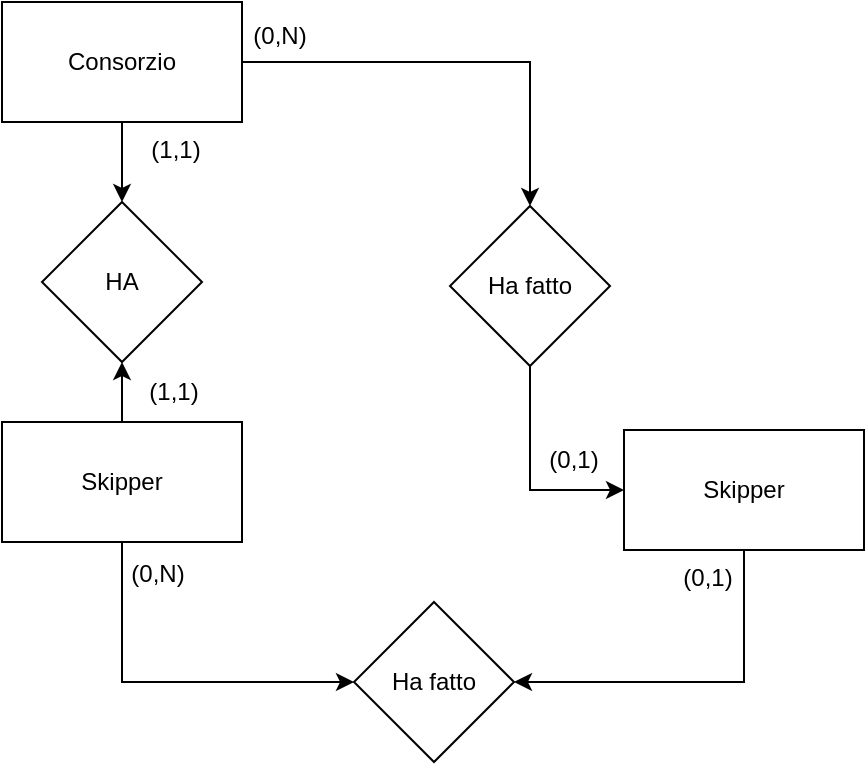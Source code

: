 <mxfile version="22.1.3" type="github">
  <diagram name="Pagina-1" id="vuX3LQqteFDxXbrhB2ak">
    <mxGraphModel dx="1050" dy="523" grid="1" gridSize="10" guides="1" tooltips="1" connect="1" arrows="1" fold="1" page="1" pageScale="1" pageWidth="827" pageHeight="1169" math="0" shadow="0">
      <root>
        <mxCell id="0" />
        <mxCell id="1" parent="0" />
        <mxCell id="AYgJG7tP6rnczmDG6MWX-7" value="" style="edgeStyle=orthogonalEdgeStyle;rounded=0;orthogonalLoop=1;jettySize=auto;html=1;startArrow=none;startFill=0;" edge="1" parent="1" source="AYgJG7tP6rnczmDG6MWX-1" target="AYgJG7tP6rnczmDG6MWX-3">
          <mxGeometry relative="1" as="geometry" />
        </mxCell>
        <mxCell id="AYgJG7tP6rnczmDG6MWX-9" style="edgeStyle=orthogonalEdgeStyle;rounded=0;orthogonalLoop=1;jettySize=auto;html=1;exitX=1;exitY=0.5;exitDx=0;exitDy=0;entryX=0.5;entryY=0;entryDx=0;entryDy=0;" edge="1" parent="1" source="AYgJG7tP6rnczmDG6MWX-1" target="AYgJG7tP6rnczmDG6MWX-8">
          <mxGeometry relative="1" as="geometry" />
        </mxCell>
        <mxCell id="AYgJG7tP6rnczmDG6MWX-1" value="Consorzio" style="rounded=0;whiteSpace=wrap;html=1;" vertex="1" parent="1">
          <mxGeometry x="294" y="100" width="120" height="60" as="geometry" />
        </mxCell>
        <mxCell id="AYgJG7tP6rnczmDG6MWX-5" value="" style="edgeStyle=orthogonalEdgeStyle;rounded=0;orthogonalLoop=1;jettySize=auto;html=1;" edge="1" parent="1" source="AYgJG7tP6rnczmDG6MWX-2" target="AYgJG7tP6rnczmDG6MWX-3">
          <mxGeometry relative="1" as="geometry" />
        </mxCell>
        <mxCell id="AYgJG7tP6rnczmDG6MWX-15" style="edgeStyle=orthogonalEdgeStyle;rounded=0;orthogonalLoop=1;jettySize=auto;html=1;exitX=0.5;exitY=1;exitDx=0;exitDy=0;entryX=0;entryY=0.5;entryDx=0;entryDy=0;" edge="1" parent="1" source="AYgJG7tP6rnczmDG6MWX-2" target="AYgJG7tP6rnczmDG6MWX-13">
          <mxGeometry relative="1" as="geometry" />
        </mxCell>
        <mxCell id="AYgJG7tP6rnczmDG6MWX-2" value="Skipper" style="rounded=0;whiteSpace=wrap;html=1;" vertex="1" parent="1">
          <mxGeometry x="294" y="310" width="120" height="60" as="geometry" />
        </mxCell>
        <mxCell id="AYgJG7tP6rnczmDG6MWX-3" value="HA" style="rhombus;whiteSpace=wrap;html=1;" vertex="1" parent="1">
          <mxGeometry x="314" y="200" width="80" height="80" as="geometry" />
        </mxCell>
        <mxCell id="AYgJG7tP6rnczmDG6MWX-12" style="edgeStyle=orthogonalEdgeStyle;rounded=0;orthogonalLoop=1;jettySize=auto;html=1;exitX=0.5;exitY=1;exitDx=0;exitDy=0;entryX=0;entryY=0.5;entryDx=0;entryDy=0;" edge="1" parent="1" source="AYgJG7tP6rnczmDG6MWX-8" target="AYgJG7tP6rnczmDG6MWX-11">
          <mxGeometry relative="1" as="geometry" />
        </mxCell>
        <mxCell id="AYgJG7tP6rnczmDG6MWX-8" value="Ha fatto" style="rhombus;whiteSpace=wrap;html=1;" vertex="1" parent="1">
          <mxGeometry x="518" y="202" width="80" height="80" as="geometry" />
        </mxCell>
        <mxCell id="AYgJG7tP6rnczmDG6MWX-14" style="edgeStyle=orthogonalEdgeStyle;rounded=0;orthogonalLoop=1;jettySize=auto;html=1;exitX=0.5;exitY=1;exitDx=0;exitDy=0;entryX=1;entryY=0.5;entryDx=0;entryDy=0;" edge="1" parent="1" source="AYgJG7tP6rnczmDG6MWX-11" target="AYgJG7tP6rnczmDG6MWX-13">
          <mxGeometry relative="1" as="geometry" />
        </mxCell>
        <mxCell id="AYgJG7tP6rnczmDG6MWX-11" value="Skipper" style="rounded=0;whiteSpace=wrap;html=1;" vertex="1" parent="1">
          <mxGeometry x="605" y="314" width="120" height="60" as="geometry" />
        </mxCell>
        <mxCell id="AYgJG7tP6rnczmDG6MWX-13" value="Ha fatto" style="rhombus;whiteSpace=wrap;html=1;" vertex="1" parent="1">
          <mxGeometry x="470" y="400" width="80" height="80" as="geometry" />
        </mxCell>
        <mxCell id="AYgJG7tP6rnczmDG6MWX-16" value="(1,1)" style="text;html=1;strokeColor=none;fillColor=none;align=center;verticalAlign=middle;whiteSpace=wrap;rounded=0;" vertex="1" parent="1">
          <mxGeometry x="350" y="280" width="60" height="30" as="geometry" />
        </mxCell>
        <mxCell id="AYgJG7tP6rnczmDG6MWX-17" value="(1,1)" style="text;html=1;strokeColor=none;fillColor=none;align=center;verticalAlign=middle;whiteSpace=wrap;rounded=0;" vertex="1" parent="1">
          <mxGeometry x="351" y="159" width="60" height="30" as="geometry" />
        </mxCell>
        <mxCell id="AYgJG7tP6rnczmDG6MWX-18" value="(0,N)" style="text;html=1;strokeColor=none;fillColor=none;align=center;verticalAlign=middle;whiteSpace=wrap;rounded=0;" vertex="1" parent="1">
          <mxGeometry x="403" y="102" width="60" height="30" as="geometry" />
        </mxCell>
        <mxCell id="AYgJG7tP6rnczmDG6MWX-19" value="(0,1)" style="text;html=1;strokeColor=none;fillColor=none;align=center;verticalAlign=middle;whiteSpace=wrap;rounded=0;" vertex="1" parent="1">
          <mxGeometry x="550" y="314" width="60" height="30" as="geometry" />
        </mxCell>
        <mxCell id="AYgJG7tP6rnczmDG6MWX-20" value="(0,1)" style="text;html=1;strokeColor=none;fillColor=none;align=center;verticalAlign=middle;whiteSpace=wrap;rounded=0;" vertex="1" parent="1">
          <mxGeometry x="617" y="373" width="60" height="30" as="geometry" />
        </mxCell>
        <mxCell id="AYgJG7tP6rnczmDG6MWX-21" value="(0,N)" style="text;html=1;strokeColor=none;fillColor=none;align=center;verticalAlign=middle;whiteSpace=wrap;rounded=0;" vertex="1" parent="1">
          <mxGeometry x="342" y="371" width="60" height="30" as="geometry" />
        </mxCell>
      </root>
    </mxGraphModel>
  </diagram>
</mxfile>
